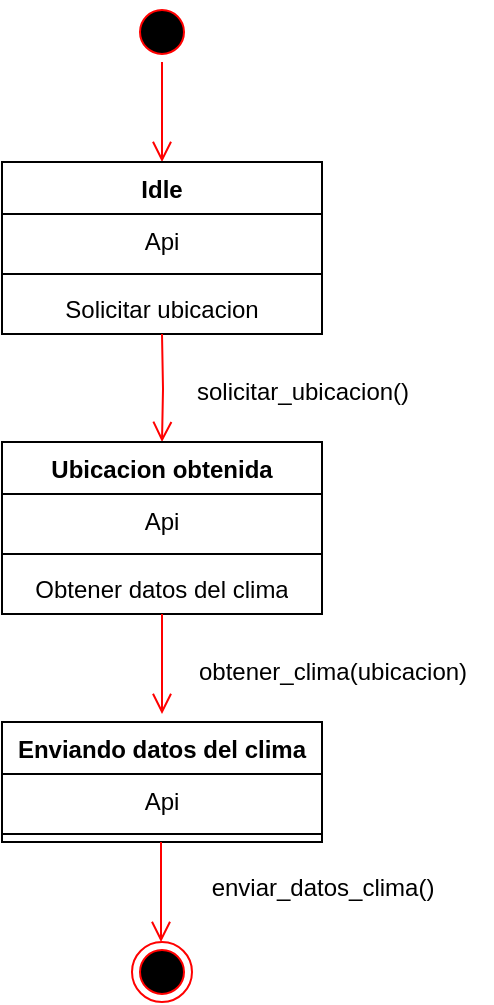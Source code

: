 <mxfile version="24.2.2" type="google">
  <diagram name="Página-1" id="7wOyUkWuX9iwCCWgkeHW">
    <mxGraphModel grid="1" page="1" gridSize="10" guides="1" tooltips="1" connect="1" arrows="1" fold="1" pageScale="1" pageWidth="827" pageHeight="1169" math="0" shadow="0">
      <root>
        <mxCell id="0" />
        <mxCell id="1" parent="0" />
        <mxCell id="RPNsHa_zoQmZ6FDsc1Vi-7" value="" style="ellipse;html=1;shape=startState;fillColor=#000000;strokeColor=#ff0000;" vertex="1" parent="1">
          <mxGeometry x="180" y="20" width="30" height="30" as="geometry" />
        </mxCell>
        <mxCell id="RPNsHa_zoQmZ6FDsc1Vi-8" value="" style="edgeStyle=orthogonalEdgeStyle;html=1;verticalAlign=bottom;endArrow=open;endSize=8;strokeColor=#ff0000;rounded=0;" edge="1" parent="1" source="RPNsHa_zoQmZ6FDsc1Vi-7">
          <mxGeometry relative="1" as="geometry">
            <mxPoint x="195" y="100" as="targetPoint" />
          </mxGeometry>
        </mxCell>
        <mxCell id="RPNsHa_zoQmZ6FDsc1Vi-9" value="Idle" style="swimlane;fontStyle=1;align=center;verticalAlign=top;childLayout=stackLayout;horizontal=1;startSize=26;horizontalStack=0;resizeParent=1;resizeParentMax=0;resizeLast=0;collapsible=1;marginBottom=0;whiteSpace=wrap;html=1;" vertex="1" parent="1">
          <mxGeometry x="115" y="100" width="160" height="86" as="geometry" />
        </mxCell>
        <mxCell id="RPNsHa_zoQmZ6FDsc1Vi-10" value="Api" style="text;strokeColor=none;fillColor=none;align=center;verticalAlign=top;spacingLeft=4;spacingRight=4;overflow=hidden;rotatable=0;points=[[0,0.5],[1,0.5]];portConstraint=eastwest;whiteSpace=wrap;html=1;" vertex="1" parent="RPNsHa_zoQmZ6FDsc1Vi-9">
          <mxGeometry y="26" width="160" height="26" as="geometry" />
        </mxCell>
        <mxCell id="RPNsHa_zoQmZ6FDsc1Vi-11" value="" style="line;strokeWidth=1;fillColor=none;align=left;verticalAlign=middle;spacingTop=-1;spacingLeft=3;spacingRight=3;rotatable=0;labelPosition=right;points=[];portConstraint=eastwest;strokeColor=inherit;" vertex="1" parent="RPNsHa_zoQmZ6FDsc1Vi-9">
          <mxGeometry y="52" width="160" height="8" as="geometry" />
        </mxCell>
        <mxCell id="RPNsHa_zoQmZ6FDsc1Vi-12" value="Solicitar ubicacion" style="text;strokeColor=none;fillColor=none;align=center;verticalAlign=top;spacingLeft=4;spacingRight=4;overflow=hidden;rotatable=0;points=[[0,0.5],[1,0.5]];portConstraint=eastwest;whiteSpace=wrap;html=1;" vertex="1" parent="RPNsHa_zoQmZ6FDsc1Vi-9">
          <mxGeometry y="60" width="160" height="26" as="geometry" />
        </mxCell>
        <mxCell id="RPNsHa_zoQmZ6FDsc1Vi-13" value="" style="edgeStyle=orthogonalEdgeStyle;html=1;verticalAlign=bottom;endArrow=open;endSize=8;strokeColor=#ff0000;rounded=0;entryX=0.5;entryY=0;entryDx=0;entryDy=0;" edge="1" parent="1" target="RPNsHa_zoQmZ6FDsc1Vi-14">
          <mxGeometry relative="1" as="geometry">
            <mxPoint x="195" y="236" as="targetPoint" />
            <mxPoint x="195" y="186" as="sourcePoint" />
          </mxGeometry>
        </mxCell>
        <mxCell id="RPNsHa_zoQmZ6FDsc1Vi-14" value="Ubicacion obtenida" style="swimlane;fontStyle=1;align=center;verticalAlign=top;childLayout=stackLayout;horizontal=1;startSize=26;horizontalStack=0;resizeParent=1;resizeParentMax=0;resizeLast=0;collapsible=1;marginBottom=0;whiteSpace=wrap;html=1;" vertex="1" parent="1">
          <mxGeometry x="115" y="240" width="160" height="86" as="geometry" />
        </mxCell>
        <mxCell id="RPNsHa_zoQmZ6FDsc1Vi-15" value="Api" style="text;strokeColor=none;fillColor=none;align=center;verticalAlign=top;spacingLeft=4;spacingRight=4;overflow=hidden;rotatable=0;points=[[0,0.5],[1,0.5]];portConstraint=eastwest;whiteSpace=wrap;html=1;" vertex="1" parent="RPNsHa_zoQmZ6FDsc1Vi-14">
          <mxGeometry y="26" width="160" height="26" as="geometry" />
        </mxCell>
        <mxCell id="RPNsHa_zoQmZ6FDsc1Vi-16" value="" style="line;strokeWidth=1;fillColor=none;align=left;verticalAlign=middle;spacingTop=-1;spacingLeft=3;spacingRight=3;rotatable=0;labelPosition=right;points=[];portConstraint=eastwest;strokeColor=inherit;" vertex="1" parent="RPNsHa_zoQmZ6FDsc1Vi-14">
          <mxGeometry y="52" width="160" height="8" as="geometry" />
        </mxCell>
        <mxCell id="RPNsHa_zoQmZ6FDsc1Vi-17" value="Obtener datos del clima" style="text;strokeColor=none;fillColor=none;align=center;verticalAlign=top;spacingLeft=4;spacingRight=4;overflow=hidden;rotatable=0;points=[[0,0.5],[1,0.5]];portConstraint=eastwest;whiteSpace=wrap;html=1;" vertex="1" parent="RPNsHa_zoQmZ6FDsc1Vi-14">
          <mxGeometry y="60" width="160" height="26" as="geometry" />
        </mxCell>
        <mxCell id="RPNsHa_zoQmZ6FDsc1Vi-18" value="" style="edgeStyle=orthogonalEdgeStyle;html=1;verticalAlign=bottom;endArrow=open;endSize=8;strokeColor=#ff0000;rounded=0;" edge="1" parent="1">
          <mxGeometry relative="1" as="geometry">
            <mxPoint x="195" y="376" as="targetPoint" />
            <mxPoint x="195" y="326" as="sourcePoint" />
          </mxGeometry>
        </mxCell>
        <mxCell id="RPNsHa_zoQmZ6FDsc1Vi-19" value="solicitar_ubicacion()" style="text;html=1;align=center;verticalAlign=middle;resizable=0;points=[];autosize=1;strokeColor=none;fillColor=none;" vertex="1" parent="1">
          <mxGeometry x="200" y="200" width="130" height="30" as="geometry" />
        </mxCell>
        <mxCell id="RPNsHa_zoQmZ6FDsc1Vi-20" value="obtener_clima(ubicacion)" style="text;html=1;align=center;verticalAlign=middle;resizable=0;points=[];autosize=1;strokeColor=none;fillColor=none;" vertex="1" parent="1">
          <mxGeometry x="200" y="340" width="160" height="30" as="geometry" />
        </mxCell>
        <mxCell id="RPNsHa_zoQmZ6FDsc1Vi-21" value="Enviando datos del clima" style="swimlane;fontStyle=1;align=center;verticalAlign=top;childLayout=stackLayout;horizontal=1;startSize=26;horizontalStack=0;resizeParent=1;resizeParentMax=0;resizeLast=0;collapsible=1;marginBottom=0;whiteSpace=wrap;html=1;" vertex="1" parent="1">
          <mxGeometry x="115" y="380" width="160" height="60" as="geometry" />
        </mxCell>
        <mxCell id="RPNsHa_zoQmZ6FDsc1Vi-22" value="Api" style="text;strokeColor=none;fillColor=none;align=center;verticalAlign=top;spacingLeft=4;spacingRight=4;overflow=hidden;rotatable=0;points=[[0,0.5],[1,0.5]];portConstraint=eastwest;whiteSpace=wrap;html=1;" vertex="1" parent="RPNsHa_zoQmZ6FDsc1Vi-21">
          <mxGeometry y="26" width="160" height="26" as="geometry" />
        </mxCell>
        <mxCell id="RPNsHa_zoQmZ6FDsc1Vi-23" value="" style="line;strokeWidth=1;fillColor=none;align=left;verticalAlign=middle;spacingTop=-1;spacingLeft=3;spacingRight=3;rotatable=0;labelPosition=right;points=[];portConstraint=eastwest;strokeColor=inherit;" vertex="1" parent="RPNsHa_zoQmZ6FDsc1Vi-21">
          <mxGeometry y="52" width="160" height="8" as="geometry" />
        </mxCell>
        <mxCell id="RPNsHa_zoQmZ6FDsc1Vi-25" value="" style="ellipse;html=1;shape=endState;fillColor=#000000;strokeColor=#ff0000;" vertex="1" parent="1">
          <mxGeometry x="180" y="490" width="30" height="30" as="geometry" />
        </mxCell>
        <mxCell id="RPNsHa_zoQmZ6FDsc1Vi-26" value="" style="edgeStyle=orthogonalEdgeStyle;html=1;verticalAlign=bottom;endArrow=open;endSize=8;strokeColor=#ff0000;rounded=0;" edge="1" parent="1">
          <mxGeometry relative="1" as="geometry">
            <mxPoint x="194.5" y="490" as="targetPoint" />
            <mxPoint x="194.5" y="440" as="sourcePoint" />
          </mxGeometry>
        </mxCell>
        <mxCell id="RPNsHa_zoQmZ6FDsc1Vi-27" value="enviar_datos_clima()" style="text;html=1;align=center;verticalAlign=middle;resizable=0;points=[];autosize=1;strokeColor=none;fillColor=none;" vertex="1" parent="1">
          <mxGeometry x="210" y="448" width="130" height="30" as="geometry" />
        </mxCell>
      </root>
    </mxGraphModel>
  </diagram>
</mxfile>
